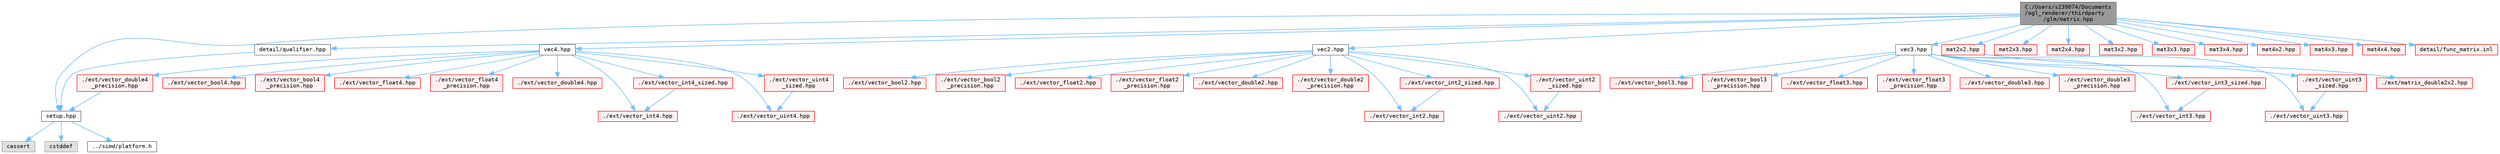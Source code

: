 digraph "C:/Users/s239074/Documents/ogl_renderer/thirdparty/glm/matrix.hpp"
{
 // LATEX_PDF_SIZE
  bgcolor="transparent";
  edge [fontname=Terminal,fontsize=10,labelfontname=Helvetica,labelfontsize=10];
  node [fontname=Terminal,fontsize=10,shape=box,height=0.2,width=0.4];
  Node1 [label="C:/Users/s239074/Documents\l/ogl_renderer/thirdparty\l/glm/matrix.hpp",height=0.2,width=0.4,color="gray40", fillcolor="grey60", style="filled", fontcolor="black",tooltip=" "];
  Node1 -> Node2 [color="steelblue1",style="solid"];
  Node2 [label="detail/qualifier.hpp",height=0.2,width=0.4,color="grey40", fillcolor="white", style="filled",URL="$qualifier_8hpp.html",tooltip=" "];
  Node2 -> Node3 [color="steelblue1",style="solid"];
  Node3 [label="setup.hpp",height=0.2,width=0.4,color="grey40", fillcolor="white", style="filled",URL="$setup_8hpp.html",tooltip=" "];
  Node3 -> Node4 [color="steelblue1",style="solid"];
  Node4 [label="cassert",height=0.2,width=0.4,color="grey60", fillcolor="#E0E0E0", style="filled",tooltip=" "];
  Node3 -> Node5 [color="steelblue1",style="solid"];
  Node5 [label="cstddef",height=0.2,width=0.4,color="grey60", fillcolor="#E0E0E0", style="filled",tooltip=" "];
  Node3 -> Node6 [color="steelblue1",style="solid"];
  Node6 [label="../simd/platform.h",height=0.2,width=0.4,color="grey40", fillcolor="white", style="filled",URL="$platform_8h.html",tooltip=" "];
  Node1 -> Node3 [color="steelblue1",style="solid"];
  Node1 -> Node7 [color="steelblue1",style="solid"];
  Node7 [label="vec2.hpp",height=0.2,width=0.4,color="grey40", fillcolor="white", style="filled",URL="$vec2_8hpp.html",tooltip=" "];
  Node7 -> Node8 [color="steelblue1",style="solid"];
  Node8 [label="./ext/vector_bool2.hpp",height=0.2,width=0.4,color="red", fillcolor="#FFF0F0", style="filled",URL="$vector__bool2_8hpp.html",tooltip=" "];
  Node7 -> Node13 [color="steelblue1",style="solid"];
  Node13 [label="./ext/vector_bool2\l_precision.hpp",height=0.2,width=0.4,color="red", fillcolor="#FFF0F0", style="filled",URL="$vector__bool2__precision_8hpp.html",tooltip=" "];
  Node7 -> Node14 [color="steelblue1",style="solid"];
  Node14 [label="./ext/vector_float2.hpp",height=0.2,width=0.4,color="red", fillcolor="#FFF0F0", style="filled",URL="$vector__float2_8hpp.html",tooltip=" "];
  Node7 -> Node15 [color="steelblue1",style="solid"];
  Node15 [label="./ext/vector_float2\l_precision.hpp",height=0.2,width=0.4,color="red", fillcolor="#FFF0F0", style="filled",URL="$vector__float2__precision_8hpp.html",tooltip=" "];
  Node7 -> Node16 [color="steelblue1",style="solid"];
  Node16 [label="./ext/vector_double2.hpp",height=0.2,width=0.4,color="red", fillcolor="#FFF0F0", style="filled",URL="$vector__double2_8hpp.html",tooltip=" "];
  Node7 -> Node17 [color="steelblue1",style="solid"];
  Node17 [label="./ext/vector_double2\l_precision.hpp",height=0.2,width=0.4,color="red", fillcolor="#FFF0F0", style="filled",URL="$vector__double2__precision_8hpp.html",tooltip=" "];
  Node7 -> Node18 [color="steelblue1",style="solid"];
  Node18 [label="./ext/vector_int2.hpp",height=0.2,width=0.4,color="red", fillcolor="#FFF0F0", style="filled",URL="$vector__int2_8hpp.html",tooltip=" "];
  Node7 -> Node19 [color="steelblue1",style="solid"];
  Node19 [label="./ext/vector_int2_sized.hpp",height=0.2,width=0.4,color="red", fillcolor="#FFF0F0", style="filled",URL="$vector__int2__sized_8hpp.html",tooltip=" "];
  Node19 -> Node18 [color="steelblue1",style="solid"];
  Node7 -> Node21 [color="steelblue1",style="solid"];
  Node21 [label="./ext/vector_uint2.hpp",height=0.2,width=0.4,color="red", fillcolor="#FFF0F0", style="filled",URL="$vector__uint2_8hpp.html",tooltip=" "];
  Node7 -> Node22 [color="steelblue1",style="solid"];
  Node22 [label="./ext/vector_uint2\l_sized.hpp",height=0.2,width=0.4,color="red", fillcolor="#FFF0F0", style="filled",URL="$vector__uint2__sized_8hpp.html",tooltip=" "];
  Node22 -> Node21 [color="steelblue1",style="solid"];
  Node1 -> Node24 [color="steelblue1",style="solid"];
  Node24 [label="vec3.hpp",height=0.2,width=0.4,color="grey40", fillcolor="white", style="filled",URL="$vec3_8hpp.html",tooltip=" "];
  Node24 -> Node25 [color="steelblue1",style="solid"];
  Node25 [label="./ext/vector_bool3.hpp",height=0.2,width=0.4,color="red", fillcolor="#FFF0F0", style="filled",URL="$vector__bool3_8hpp.html",tooltip=" "];
  Node24 -> Node28 [color="steelblue1",style="solid"];
  Node28 [label="./ext/vector_bool3\l_precision.hpp",height=0.2,width=0.4,color="red", fillcolor="#FFF0F0", style="filled",URL="$vector__bool3__precision_8hpp.html",tooltip=" "];
  Node24 -> Node29 [color="steelblue1",style="solid"];
  Node29 [label="./ext/vector_float3.hpp",height=0.2,width=0.4,color="red", fillcolor="#FFF0F0", style="filled",URL="$vector__float3_8hpp.html",tooltip=" "];
  Node24 -> Node30 [color="steelblue1",style="solid"];
  Node30 [label="./ext/vector_float3\l_precision.hpp",height=0.2,width=0.4,color="red", fillcolor="#FFF0F0", style="filled",URL="$vector__float3__precision_8hpp.html",tooltip=" "];
  Node24 -> Node31 [color="steelblue1",style="solid"];
  Node31 [label="./ext/vector_double3.hpp",height=0.2,width=0.4,color="red", fillcolor="#FFF0F0", style="filled",URL="$vector__double3_8hpp.html",tooltip=" "];
  Node24 -> Node32 [color="steelblue1",style="solid"];
  Node32 [label="./ext/vector_double3\l_precision.hpp",height=0.2,width=0.4,color="red", fillcolor="#FFF0F0", style="filled",URL="$vector__double3__precision_8hpp.html",tooltip=" "];
  Node24 -> Node33 [color="steelblue1",style="solid"];
  Node33 [label="./ext/vector_int3.hpp",height=0.2,width=0.4,color="red", fillcolor="#FFF0F0", style="filled",URL="$vector__int3_8hpp.html",tooltip=" "];
  Node24 -> Node34 [color="steelblue1",style="solid"];
  Node34 [label="./ext/vector_int3_sized.hpp",height=0.2,width=0.4,color="red", fillcolor="#FFF0F0", style="filled",URL="$vector__int3__sized_8hpp.html",tooltip=" "];
  Node34 -> Node33 [color="steelblue1",style="solid"];
  Node24 -> Node35 [color="steelblue1",style="solid"];
  Node35 [label="./ext/vector_uint3.hpp",height=0.2,width=0.4,color="red", fillcolor="#FFF0F0", style="filled",URL="$vector__uint3_8hpp.html",tooltip=" "];
  Node24 -> Node36 [color="steelblue1",style="solid"];
  Node36 [label="./ext/vector_uint3\l_sized.hpp",height=0.2,width=0.4,color="red", fillcolor="#FFF0F0", style="filled",URL="$vector__uint3__sized_8hpp.html",tooltip=" "];
  Node36 -> Node35 [color="steelblue1",style="solid"];
  Node1 -> Node37 [color="steelblue1",style="solid"];
  Node37 [label="vec4.hpp",height=0.2,width=0.4,color="grey40", fillcolor="white", style="filled",URL="$vec4_8hpp.html",tooltip=" "];
  Node37 -> Node38 [color="steelblue1",style="solid"];
  Node38 [label="./ext/vector_bool4.hpp",height=0.2,width=0.4,color="red", fillcolor="#FFF0F0", style="filled",URL="$vector__bool4_8hpp.html",tooltip=" "];
  Node37 -> Node41 [color="steelblue1",style="solid"];
  Node41 [label="./ext/vector_bool4\l_precision.hpp",height=0.2,width=0.4,color="red", fillcolor="#FFF0F0", style="filled",URL="$vector__bool4__precision_8hpp.html",tooltip=" "];
  Node37 -> Node42 [color="steelblue1",style="solid"];
  Node42 [label="./ext/vector_float4.hpp",height=0.2,width=0.4,color="red", fillcolor="#FFF0F0", style="filled",URL="$vector__float4_8hpp.html",tooltip=" "];
  Node37 -> Node43 [color="steelblue1",style="solid"];
  Node43 [label="./ext/vector_float4\l_precision.hpp",height=0.2,width=0.4,color="red", fillcolor="#FFF0F0", style="filled",URL="$vector__float4__precision_8hpp.html",tooltip=" "];
  Node37 -> Node44 [color="steelblue1",style="solid"];
  Node44 [label="./ext/vector_double4.hpp",height=0.2,width=0.4,color="red", fillcolor="#FFF0F0", style="filled",URL="$vector__double4_8hpp.html",tooltip=" "];
  Node37 -> Node45 [color="steelblue1",style="solid"];
  Node45 [label="./ext/vector_double4\l_precision.hpp",height=0.2,width=0.4,color="red", fillcolor="#FFF0F0", style="filled",URL="$vector__double4__precision_8hpp.html",tooltip=" "];
  Node45 -> Node3 [color="steelblue1",style="solid"];
  Node37 -> Node46 [color="steelblue1",style="solid"];
  Node46 [label="./ext/vector_int4.hpp",height=0.2,width=0.4,color="red", fillcolor="#FFF0F0", style="filled",URL="$vector__int4_8hpp.html",tooltip=" "];
  Node37 -> Node47 [color="steelblue1",style="solid"];
  Node47 [label="./ext/vector_int4_sized.hpp",height=0.2,width=0.4,color="red", fillcolor="#FFF0F0", style="filled",URL="$vector__int4__sized_8hpp.html",tooltip=" "];
  Node47 -> Node46 [color="steelblue1",style="solid"];
  Node37 -> Node48 [color="steelblue1",style="solid"];
  Node48 [label="./ext/vector_uint4.hpp",height=0.2,width=0.4,color="red", fillcolor="#FFF0F0", style="filled",URL="$vector__uint4_8hpp.html",tooltip=" "];
  Node37 -> Node49 [color="steelblue1",style="solid"];
  Node49 [label="./ext/vector_uint4\l_sized.hpp",height=0.2,width=0.4,color="red", fillcolor="#FFF0F0", style="filled",URL="$vector__uint4__sized_8hpp.html",tooltip=" "];
  Node49 -> Node48 [color="steelblue1",style="solid"];
  Node1 -> Node50 [color="steelblue1",style="solid"];
  Node50 [label="mat2x2.hpp",height=0.2,width=0.4,color="red", fillcolor="#FFF0F0", style="filled",URL="$mat2x2_8hpp.html",tooltip=" "];
  Node50 -> Node51 [color="steelblue1",style="solid"];
  Node51 [label="./ext/matrix_double2x2.hpp",height=0.2,width=0.4,color="red", fillcolor="#FFF0F0", style="filled",URL="$matrix__double2x2_8hpp.html",tooltip=" "];
  Node1 -> Node57 [color="steelblue1",style="solid"];
  Node57 [label="mat2x3.hpp",height=0.2,width=0.4,color="red", fillcolor="#FFF0F0", style="filled",URL="$mat2x3_8hpp.html",tooltip=" "];
  Node1 -> Node64 [color="steelblue1",style="solid"];
  Node64 [label="mat2x4.hpp",height=0.2,width=0.4,color="red", fillcolor="#FFF0F0", style="filled",URL="$mat2x4_8hpp.html",tooltip=" "];
  Node1 -> Node71 [color="steelblue1",style="solid"];
  Node71 [label="mat3x2.hpp",height=0.2,width=0.4,color="red", fillcolor="#FFF0F0", style="filled",URL="$mat3x2_8hpp.html",tooltip=" "];
  Node1 -> Node78 [color="steelblue1",style="solid"];
  Node78 [label="mat3x3.hpp",height=0.2,width=0.4,color="red", fillcolor="#FFF0F0", style="filled",URL="$mat3x3_8hpp.html",tooltip=" "];
  Node1 -> Node85 [color="steelblue1",style="solid"];
  Node85 [label="mat3x4.hpp",height=0.2,width=0.4,color="red", fillcolor="#FFF0F0", style="filled",URL="$mat3x4_8hpp.html",tooltip=" "];
  Node1 -> Node92 [color="steelblue1",style="solid"];
  Node92 [label="mat4x2.hpp",height=0.2,width=0.4,color="red", fillcolor="#FFF0F0", style="filled",URL="$mat4x2_8hpp.html",tooltip=" "];
  Node1 -> Node99 [color="steelblue1",style="solid"];
  Node99 [label="mat4x3.hpp",height=0.2,width=0.4,color="red", fillcolor="#FFF0F0", style="filled",URL="$mat4x3_8hpp.html",tooltip=" "];
  Node1 -> Node106 [color="steelblue1",style="solid"];
  Node106 [label="mat4x4.hpp",height=0.2,width=0.4,color="red", fillcolor="#FFF0F0", style="filled",URL="$mat4x4_8hpp.html",tooltip=" "];
  Node1 -> Node113 [color="steelblue1",style="solid"];
  Node113 [label="detail/func_matrix.inl",height=0.2,width=0.4,color="red", fillcolor="#FFF0F0", style="filled",URL="$func__matrix_8inl.html",tooltip=" "];
}
